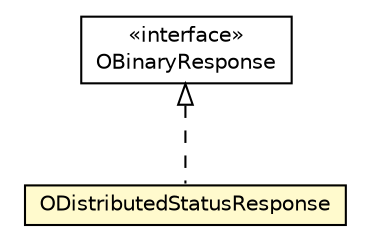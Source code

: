 #!/usr/local/bin/dot
#
# Class diagram 
# Generated by UMLGraph version R5_6-24-gf6e263 (http://www.umlgraph.org/)
#

digraph G {
	edge [fontname="Helvetica",fontsize=10,labelfontname="Helvetica",labelfontsize=10];
	node [fontname="Helvetica",fontsize=10,shape=plaintext];
	nodesep=0.25;
	ranksep=0.5;
	// com.orientechnologies.orient.client.remote.OBinaryResponse
	c3054569 [label=<<table title="com.orientechnologies.orient.client.remote.OBinaryResponse" border="0" cellborder="1" cellspacing="0" cellpadding="2" port="p" href="../OBinaryResponse.html">
		<tr><td><table border="0" cellspacing="0" cellpadding="1">
<tr><td align="center" balign="center"> &#171;interface&#187; </td></tr>
<tr><td align="center" balign="center"> OBinaryResponse </td></tr>
		</table></td></tr>
		</table>>, URL="../OBinaryResponse.html", fontname="Helvetica", fontcolor="black", fontsize=10.0];
	// com.orientechnologies.orient.client.remote.message.ODistributedStatusResponse
	c3054698 [label=<<table title="com.orientechnologies.orient.client.remote.message.ODistributedStatusResponse" border="0" cellborder="1" cellspacing="0" cellpadding="2" port="p" bgcolor="lemonChiffon" href="./ODistributedStatusResponse.html">
		<tr><td><table border="0" cellspacing="0" cellpadding="1">
<tr><td align="center" balign="center"> ODistributedStatusResponse </td></tr>
		</table></td></tr>
		</table>>, URL="./ODistributedStatusResponse.html", fontname="Helvetica", fontcolor="black", fontsize=10.0];
	//com.orientechnologies.orient.client.remote.message.ODistributedStatusResponse implements com.orientechnologies.orient.client.remote.OBinaryResponse
	c3054569:p -> c3054698:p [dir=back,arrowtail=empty,style=dashed];
}

